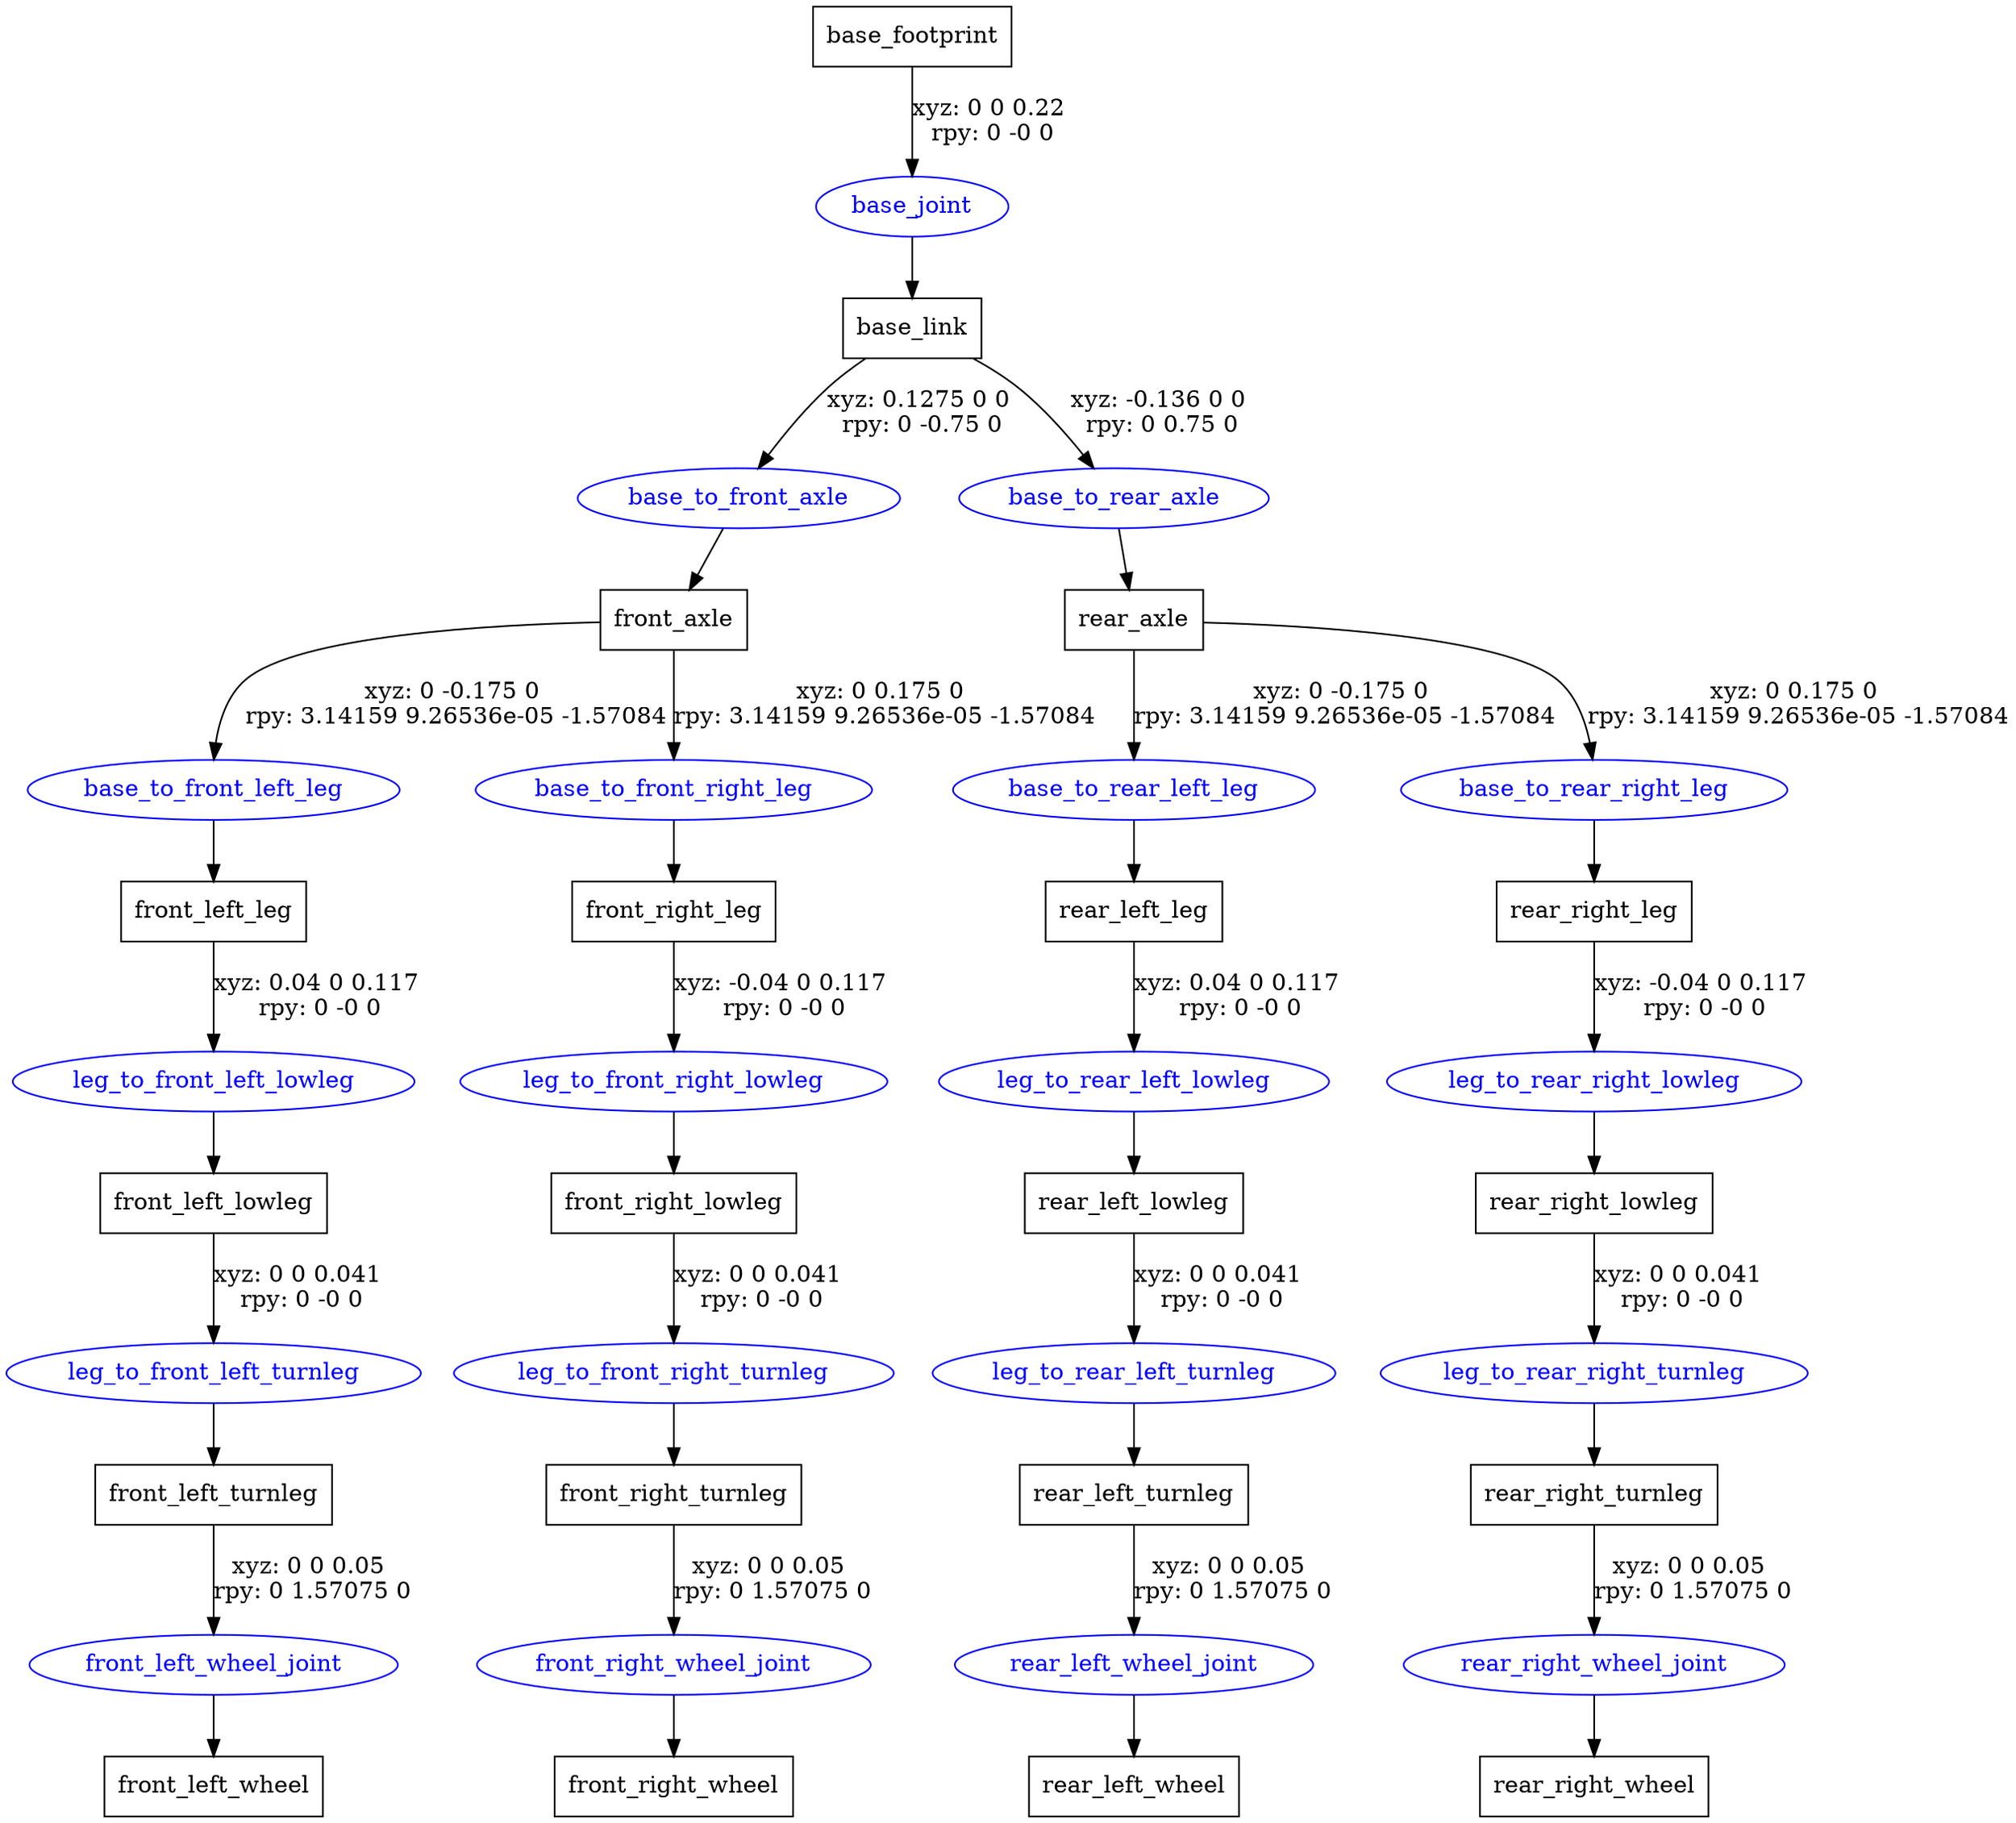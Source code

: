 digraph G {
node [shape=box];
"base_footprint" [label="base_footprint"];
"base_link" [label="base_link"];
"front_axle" [label="front_axle"];
"front_left_leg" [label="front_left_leg"];
"front_left_lowleg" [label="front_left_lowleg"];
"front_left_turnleg" [label="front_left_turnleg"];
"front_left_wheel" [label="front_left_wheel"];
"front_right_leg" [label="front_right_leg"];
"front_right_lowleg" [label="front_right_lowleg"];
"front_right_turnleg" [label="front_right_turnleg"];
"front_right_wheel" [label="front_right_wheel"];
"rear_axle" [label="rear_axle"];
"rear_left_leg" [label="rear_left_leg"];
"rear_left_lowleg" [label="rear_left_lowleg"];
"rear_left_turnleg" [label="rear_left_turnleg"];
"rear_left_wheel" [label="rear_left_wheel"];
"rear_right_leg" [label="rear_right_leg"];
"rear_right_lowleg" [label="rear_right_lowleg"];
"rear_right_turnleg" [label="rear_right_turnleg"];
"rear_right_wheel" [label="rear_right_wheel"];
node [shape=ellipse, color=blue, fontcolor=blue];
"base_footprint" -> "base_joint" [label="xyz: 0 0 0.22 \nrpy: 0 -0 0"]
"base_joint" -> "base_link"
"base_link" -> "base_to_front_axle" [label="xyz: 0.1275 0 0 \nrpy: 0 -0.75 0"]
"base_to_front_axle" -> "front_axle"
"front_axle" -> "base_to_front_left_leg" [label="xyz: 0 -0.175 0 \nrpy: 3.14159 9.26536e-05 -1.57084"]
"base_to_front_left_leg" -> "front_left_leg"
"front_left_leg" -> "leg_to_front_left_lowleg" [label="xyz: 0.04 0 0.117 \nrpy: 0 -0 0"]
"leg_to_front_left_lowleg" -> "front_left_lowleg"
"front_left_lowleg" -> "leg_to_front_left_turnleg" [label="xyz: 0 0 0.041 \nrpy: 0 -0 0"]
"leg_to_front_left_turnleg" -> "front_left_turnleg"
"front_left_turnleg" -> "front_left_wheel_joint" [label="xyz: 0 0 0.05 \nrpy: 0 1.57075 0"]
"front_left_wheel_joint" -> "front_left_wheel"
"front_axle" -> "base_to_front_right_leg" [label="xyz: 0 0.175 0 \nrpy: 3.14159 9.26536e-05 -1.57084"]
"base_to_front_right_leg" -> "front_right_leg"
"front_right_leg" -> "leg_to_front_right_lowleg" [label="xyz: -0.04 0 0.117 \nrpy: 0 -0 0"]
"leg_to_front_right_lowleg" -> "front_right_lowleg"
"front_right_lowleg" -> "leg_to_front_right_turnleg" [label="xyz: 0 0 0.041 \nrpy: 0 -0 0"]
"leg_to_front_right_turnleg" -> "front_right_turnleg"
"front_right_turnleg" -> "front_right_wheel_joint" [label="xyz: 0 0 0.05 \nrpy: 0 1.57075 0"]
"front_right_wheel_joint" -> "front_right_wheel"
"base_link" -> "base_to_rear_axle" [label="xyz: -0.136 0 0 \nrpy: 0 0.75 0"]
"base_to_rear_axle" -> "rear_axle"
"rear_axle" -> "base_to_rear_left_leg" [label="xyz: 0 -0.175 0 \nrpy: 3.14159 9.26536e-05 -1.57084"]
"base_to_rear_left_leg" -> "rear_left_leg"
"rear_left_leg" -> "leg_to_rear_left_lowleg" [label="xyz: 0.04 0 0.117 \nrpy: 0 -0 0"]
"leg_to_rear_left_lowleg" -> "rear_left_lowleg"
"rear_left_lowleg" -> "leg_to_rear_left_turnleg" [label="xyz: 0 0 0.041 \nrpy: 0 -0 0"]
"leg_to_rear_left_turnleg" -> "rear_left_turnleg"
"rear_left_turnleg" -> "rear_left_wheel_joint" [label="xyz: 0 0 0.05 \nrpy: 0 1.57075 0"]
"rear_left_wheel_joint" -> "rear_left_wheel"
"rear_axle" -> "base_to_rear_right_leg" [label="xyz: 0 0.175 0 \nrpy: 3.14159 9.26536e-05 -1.57084"]
"base_to_rear_right_leg" -> "rear_right_leg"
"rear_right_leg" -> "leg_to_rear_right_lowleg" [label="xyz: -0.04 0 0.117 \nrpy: 0 -0 0"]
"leg_to_rear_right_lowleg" -> "rear_right_lowleg"
"rear_right_lowleg" -> "leg_to_rear_right_turnleg" [label="xyz: 0 0 0.041 \nrpy: 0 -0 0"]
"leg_to_rear_right_turnleg" -> "rear_right_turnleg"
"rear_right_turnleg" -> "rear_right_wheel_joint" [label="xyz: 0 0 0.05 \nrpy: 0 1.57075 0"]
"rear_right_wheel_joint" -> "rear_right_wheel"
}
